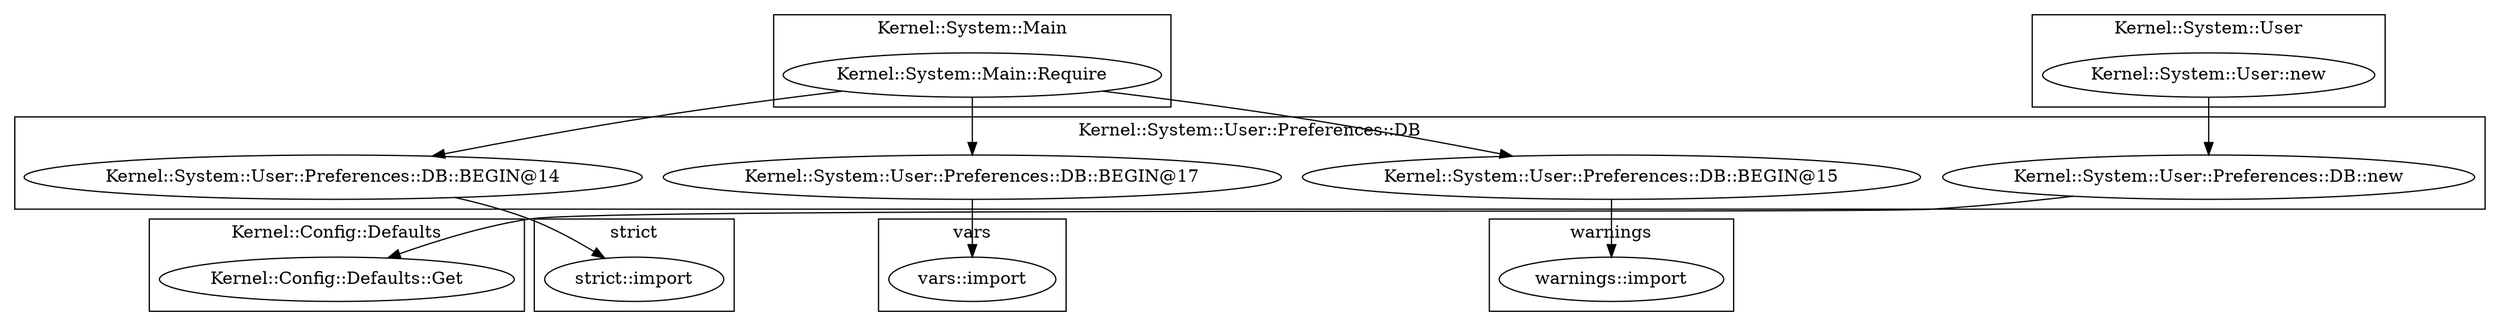 digraph {
graph [overlap=false]
subgraph cluster_warnings {
	label="warnings";
	"warnings::import";
}
subgraph cluster_vars {
	label="vars";
	"vars::import";
}
subgraph cluster_strict {
	label="strict";
	"strict::import";
}
subgraph cluster_Kernel_Config_Defaults {
	label="Kernel::Config::Defaults";
	"Kernel::Config::Defaults::Get";
}
subgraph cluster_Kernel_System_User_Preferences_DB {
	label="Kernel::System::User::Preferences::DB";
	"Kernel::System::User::Preferences::DB::new";
	"Kernel::System::User::Preferences::DB::BEGIN@14";
	"Kernel::System::User::Preferences::DB::BEGIN@17";
	"Kernel::System::User::Preferences::DB::BEGIN@15";
}
subgraph cluster_Kernel_System_Main {
	label="Kernel::System::Main";
	"Kernel::System::Main::Require";
}
subgraph cluster_Kernel_System_User {
	label="Kernel::System::User";
	"Kernel::System::User::new";
}
"Kernel::System::User::Preferences::DB::new" -> "Kernel::Config::Defaults::Get";
"Kernel::System::User::Preferences::DB::BEGIN@15" -> "warnings::import";
"Kernel::System::User::new" -> "Kernel::System::User::Preferences::DB::new";
"Kernel::System::User::Preferences::DB::BEGIN@17" -> "vars::import";
"Kernel::System::Main::Require" -> "Kernel::System::User::Preferences::DB::BEGIN@17";
"Kernel::System::Main::Require" -> "Kernel::System::User::Preferences::DB::BEGIN@14";
"Kernel::System::User::Preferences::DB::BEGIN@14" -> "strict::import";
"Kernel::System::Main::Require" -> "Kernel::System::User::Preferences::DB::BEGIN@15";
}
